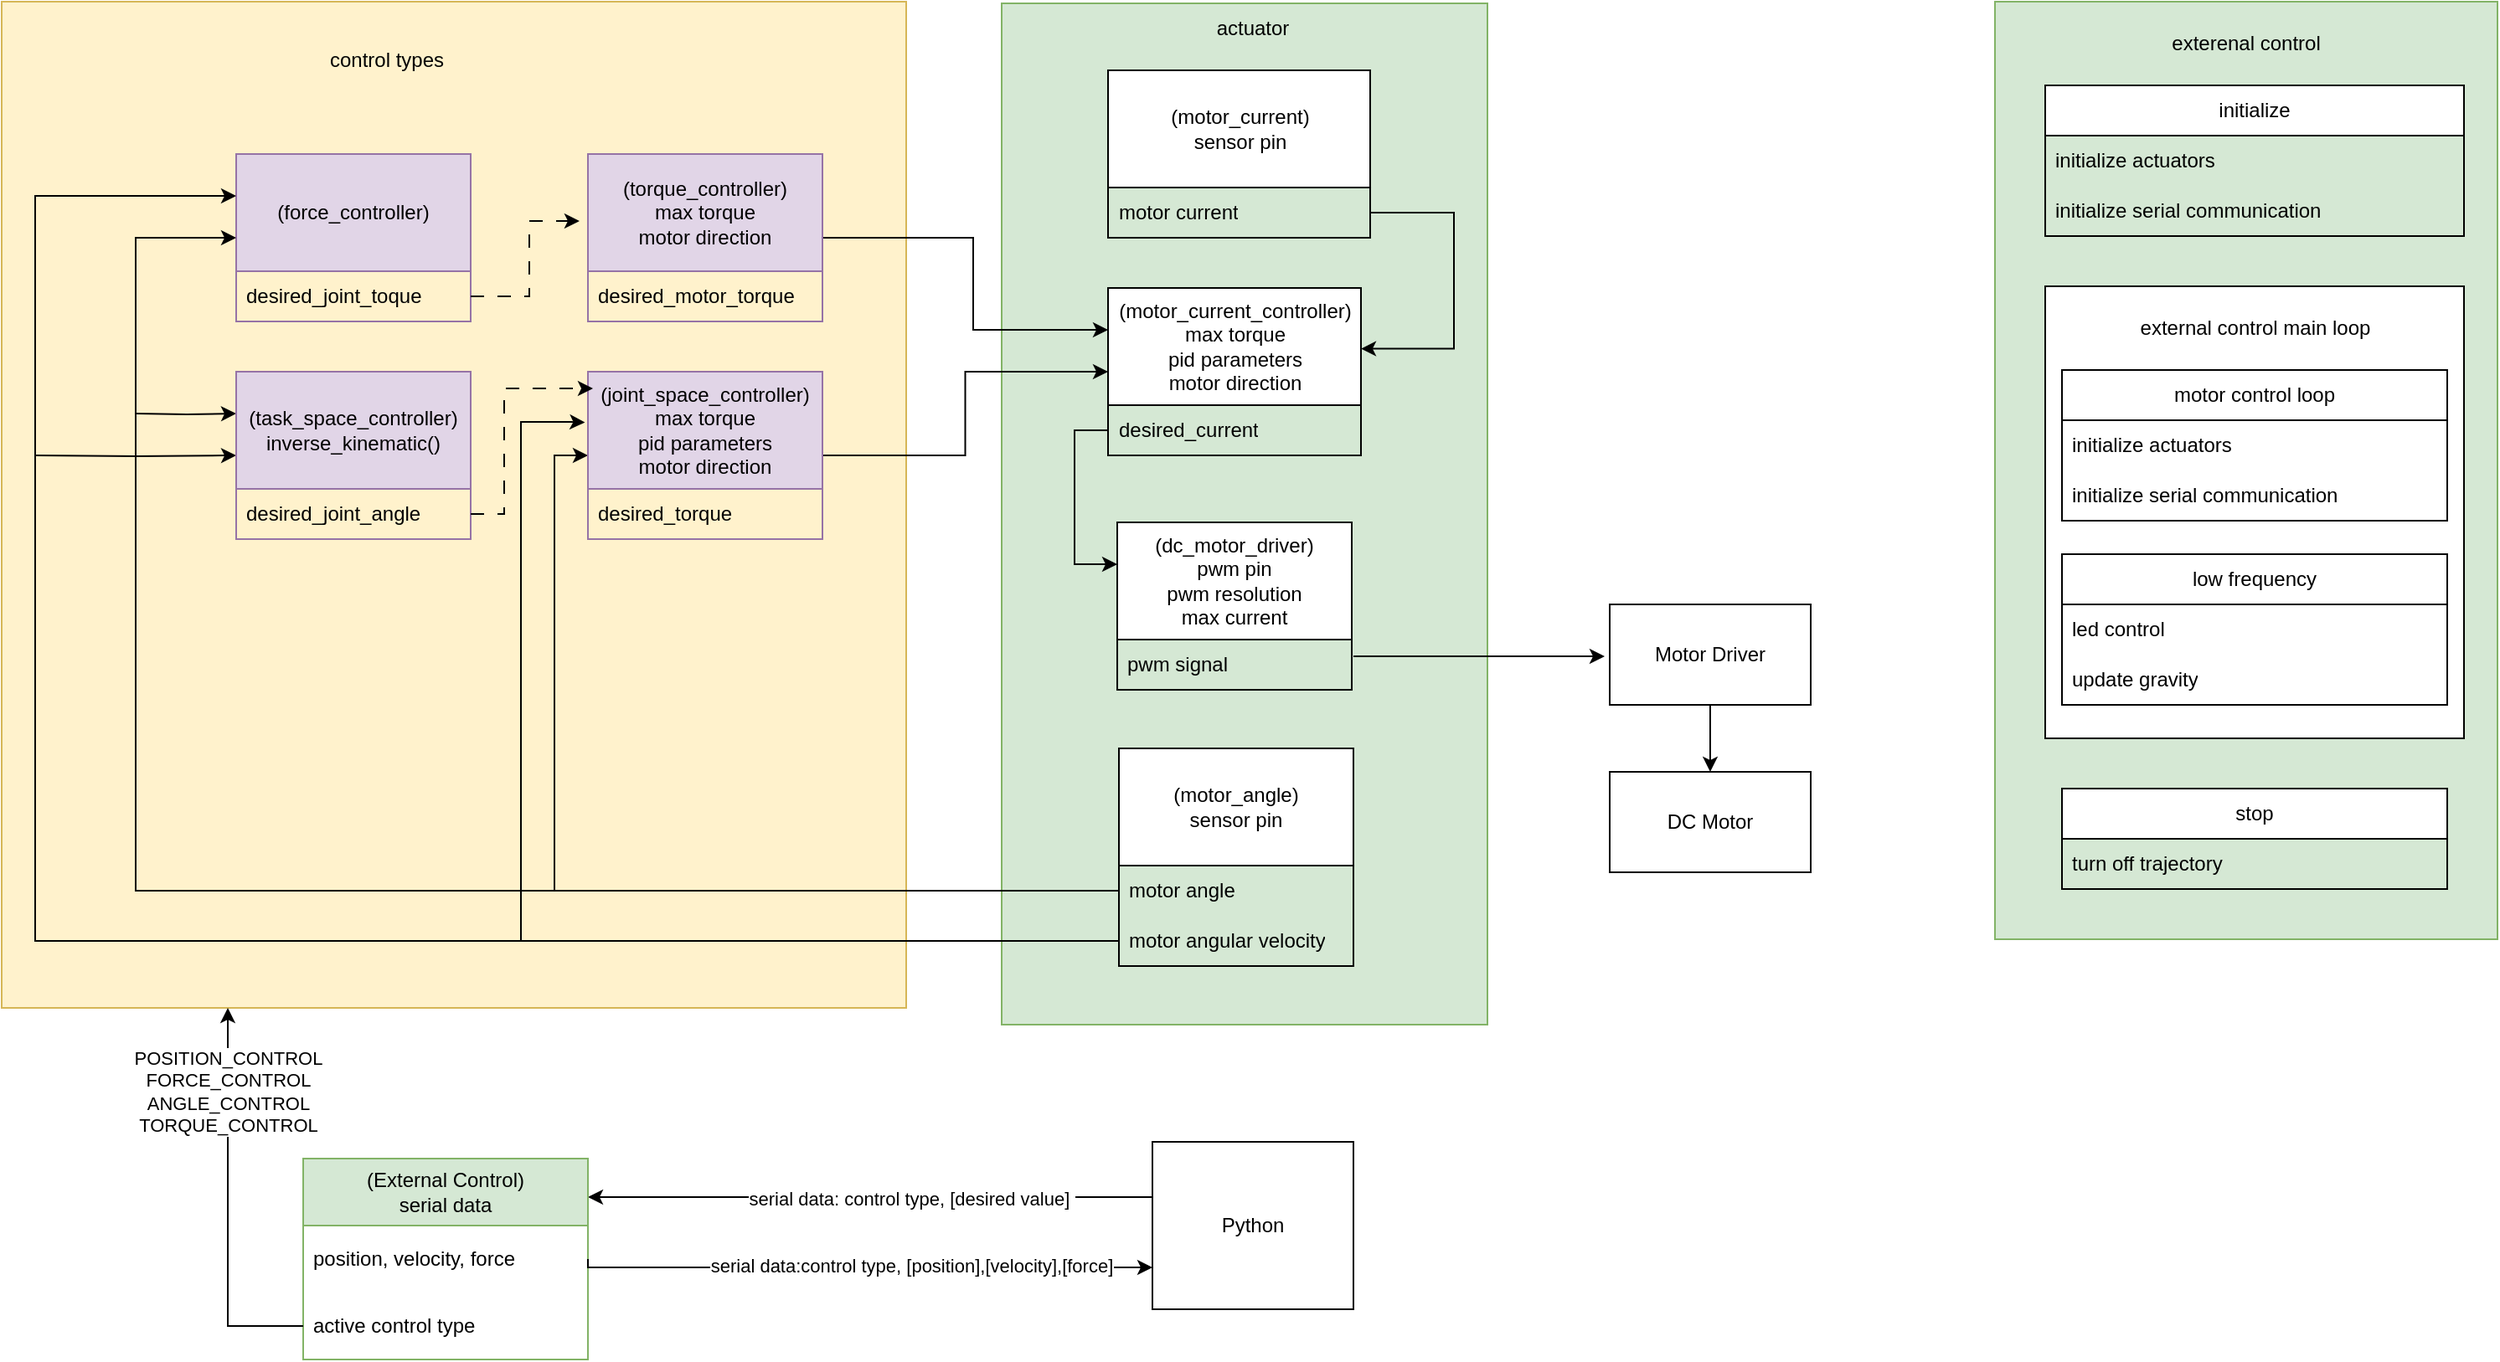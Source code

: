 <mxfile version="22.1.16" type="github">
  <diagram name="Page-1" id="DlFzQsnIKA9ZiB27n3Mt">
    <mxGraphModel dx="1800" dy="534" grid="1" gridSize="10" guides="1" tooltips="1" connect="1" arrows="1" fold="1" page="1" pageScale="1" pageWidth="850" pageHeight="1100" math="0" shadow="0">
      <root>
        <mxCell id="0" />
        <mxCell id="1" parent="0" />
        <mxCell id="I6wAZpbOmi5jrmN-gjg5-81" value="" style="rounded=0;whiteSpace=wrap;html=1;fillColor=#fff2cc;strokeColor=#d6b656;" vertex="1" parent="1">
          <mxGeometry x="-750" y="130" width="540" height="601" as="geometry" />
        </mxCell>
        <mxCell id="I6wAZpbOmi5jrmN-gjg5-74" value="" style="rounded=0;whiteSpace=wrap;html=1;fillColor=#d5e8d4;strokeColor=#82b366;" vertex="1" parent="1">
          <mxGeometry x="-153" y="131" width="290" height="610" as="geometry" />
        </mxCell>
        <mxCell id="I6wAZpbOmi5jrmN-gjg5-31" value="(motor_angle)&lt;br&gt;sensor pin" style="swimlane;fontStyle=0;childLayout=stackLayout;horizontal=1;startSize=70;horizontalStack=0;resizeParent=1;resizeParentMax=0;resizeLast=0;collapsible=1;marginBottom=0;whiteSpace=wrap;html=1;" vertex="1" parent="1">
          <mxGeometry x="-83" y="576" width="140" height="130" as="geometry" />
        </mxCell>
        <mxCell id="I6wAZpbOmi5jrmN-gjg5-32" value="motor angle" style="text;strokeColor=none;fillColor=none;align=left;verticalAlign=middle;spacingLeft=4;spacingRight=4;overflow=hidden;points=[[0,0.5],[1,0.5]];portConstraint=eastwest;rotatable=0;whiteSpace=wrap;html=1;" vertex="1" parent="I6wAZpbOmi5jrmN-gjg5-31">
          <mxGeometry y="70" width="140" height="30" as="geometry" />
        </mxCell>
        <mxCell id="I6wAZpbOmi5jrmN-gjg5-33" value="motor angular velocity" style="text;strokeColor=none;fillColor=none;align=left;verticalAlign=middle;spacingLeft=4;spacingRight=4;overflow=hidden;points=[[0,0.5],[1,0.5]];portConstraint=eastwest;rotatable=0;whiteSpace=wrap;html=1;" vertex="1" parent="I6wAZpbOmi5jrmN-gjg5-31">
          <mxGeometry y="100" width="140" height="30" as="geometry" />
        </mxCell>
        <mxCell id="I6wAZpbOmi5jrmN-gjg5-36" value="(dc_motor_driver)&lt;br&gt;pwm pin&lt;br&gt;pwm resolution&lt;br&gt;max current" style="swimlane;fontStyle=0;childLayout=stackLayout;horizontal=1;startSize=70;horizontalStack=0;resizeParent=1;resizeParentMax=0;resizeLast=0;collapsible=1;marginBottom=0;whiteSpace=wrap;html=1;" vertex="1" parent="1">
          <mxGeometry x="-84" y="441" width="140" height="100" as="geometry" />
        </mxCell>
        <mxCell id="I6wAZpbOmi5jrmN-gjg5-37" value="pwm signal" style="text;strokeColor=none;fillColor=none;align=left;verticalAlign=middle;spacingLeft=4;spacingRight=4;overflow=hidden;points=[[0,0.5],[1,0.5]];portConstraint=eastwest;rotatable=0;whiteSpace=wrap;html=1;" vertex="1" parent="I6wAZpbOmi5jrmN-gjg5-36">
          <mxGeometry y="70" width="140" height="30" as="geometry" />
        </mxCell>
        <mxCell id="I6wAZpbOmi5jrmN-gjg5-39" value="(motor_current)&lt;br&gt;sensor pin" style="swimlane;fontStyle=0;childLayout=stackLayout;horizontal=1;startSize=70;horizontalStack=0;resizeParent=1;resizeParentMax=0;resizeLast=0;collapsible=1;marginBottom=0;whiteSpace=wrap;html=1;" vertex="1" parent="1">
          <mxGeometry x="-89.5" y="171" width="156.5" height="100" as="geometry" />
        </mxCell>
        <mxCell id="I6wAZpbOmi5jrmN-gjg5-40" value="motor current" style="text;strokeColor=none;fillColor=none;align=left;verticalAlign=middle;spacingLeft=4;spacingRight=4;overflow=hidden;points=[[0,0.5],[1,0.5]];portConstraint=eastwest;rotatable=0;whiteSpace=wrap;html=1;" vertex="1" parent="I6wAZpbOmi5jrmN-gjg5-39">
          <mxGeometry y="70" width="156.5" height="30" as="geometry" />
        </mxCell>
        <mxCell id="I6wAZpbOmi5jrmN-gjg5-41" value="(motor_current_controller)&lt;br&gt;max torque&lt;br&gt;pid parameters&lt;br&gt;motor direction" style="swimlane;fontStyle=0;childLayout=stackLayout;horizontal=1;startSize=70;horizontalStack=0;resizeParent=1;resizeParentMax=0;resizeLast=0;collapsible=1;marginBottom=0;whiteSpace=wrap;html=1;" vertex="1" parent="1">
          <mxGeometry x="-89.5" y="301" width="151" height="100" as="geometry" />
        </mxCell>
        <mxCell id="I6wAZpbOmi5jrmN-gjg5-42" value="desired_current" style="text;strokeColor=none;fillColor=none;align=left;verticalAlign=middle;spacingLeft=4;spacingRight=4;overflow=hidden;points=[[0,0.5],[1,0.5]];portConstraint=eastwest;rotatable=0;whiteSpace=wrap;html=1;" vertex="1" parent="I6wAZpbOmi5jrmN-gjg5-41">
          <mxGeometry y="70" width="151" height="30" as="geometry" />
        </mxCell>
        <mxCell id="I6wAZpbOmi5jrmN-gjg5-44" style="edgeStyle=orthogonalEdgeStyle;rounded=0;orthogonalLoop=1;jettySize=auto;html=1;exitX=0;exitY=0.5;exitDx=0;exitDy=0;entryX=0;entryY=0.25;entryDx=0;entryDy=0;" edge="1" parent="1" source="I6wAZpbOmi5jrmN-gjg5-42" target="I6wAZpbOmi5jrmN-gjg5-36">
          <mxGeometry relative="1" as="geometry" />
        </mxCell>
        <mxCell id="I6wAZpbOmi5jrmN-gjg5-70" style="edgeStyle=orthogonalEdgeStyle;rounded=0;orthogonalLoop=1;jettySize=auto;html=1;exitX=1;exitY=0.5;exitDx=0;exitDy=0;entryX=0;entryY=0.25;entryDx=0;entryDy=0;" edge="1" parent="1" source="I6wAZpbOmi5jrmN-gjg5-51" target="I6wAZpbOmi5jrmN-gjg5-41">
          <mxGeometry relative="1" as="geometry">
            <Array as="points">
              <mxPoint x="-170" y="271" />
              <mxPoint x="-170" y="326" />
            </Array>
          </mxGeometry>
        </mxCell>
        <mxCell id="I6wAZpbOmi5jrmN-gjg5-51" value="(torque_controller)&lt;br&gt;max torque&lt;br&gt;motor direction" style="swimlane;fontStyle=0;childLayout=stackLayout;horizontal=1;startSize=70;horizontalStack=0;resizeParent=1;resizeParentMax=0;resizeLast=0;collapsible=1;marginBottom=0;whiteSpace=wrap;html=1;fillColor=#e1d5e7;strokeColor=#9673a6;" vertex="1" parent="1">
          <mxGeometry x="-400" y="221" width="140" height="100" as="geometry" />
        </mxCell>
        <mxCell id="I6wAZpbOmi5jrmN-gjg5-52" value="desired_motor_torque" style="text;strokeColor=none;fillColor=none;align=left;verticalAlign=middle;spacingLeft=4;spacingRight=4;overflow=hidden;points=[[0,0.5],[1,0.5]];portConstraint=eastwest;rotatable=0;whiteSpace=wrap;html=1;" vertex="1" parent="I6wAZpbOmi5jrmN-gjg5-51">
          <mxGeometry y="70" width="140" height="30" as="geometry" />
        </mxCell>
        <mxCell id="I6wAZpbOmi5jrmN-gjg5-56" value="(force_controller)&lt;br&gt;" style="swimlane;fontStyle=0;childLayout=stackLayout;horizontal=1;startSize=70;horizontalStack=0;resizeParent=1;resizeParentMax=0;resizeLast=0;collapsible=1;marginBottom=0;whiteSpace=wrap;html=1;fillColor=#e1d5e7;strokeColor=#9673a6;" vertex="1" parent="1">
          <mxGeometry x="-610" y="221" width="140" height="100" as="geometry" />
        </mxCell>
        <mxCell id="I6wAZpbOmi5jrmN-gjg5-57" value="desired_joint_toque" style="text;strokeColor=none;fillColor=none;align=left;verticalAlign=middle;spacingLeft=4;spacingRight=4;overflow=hidden;points=[[0,0.5],[1,0.5]];portConstraint=eastwest;rotatable=0;whiteSpace=wrap;html=1;" vertex="1" parent="I6wAZpbOmi5jrmN-gjg5-56">
          <mxGeometry y="70" width="140" height="30" as="geometry" />
        </mxCell>
        <mxCell id="I6wAZpbOmi5jrmN-gjg5-58" style="edgeStyle=orthogonalEdgeStyle;rounded=0;orthogonalLoop=1;jettySize=auto;html=1;exitX=0;exitY=0.5;exitDx=0;exitDy=0;entryX=0;entryY=0.5;entryDx=0;entryDy=0;" edge="1" parent="1" source="I6wAZpbOmi5jrmN-gjg5-32" target="I6wAZpbOmi5jrmN-gjg5-56">
          <mxGeometry relative="1" as="geometry">
            <Array as="points">
              <mxPoint x="-670" y="661" />
              <mxPoint x="-670" y="271" />
            </Array>
          </mxGeometry>
        </mxCell>
        <mxCell id="I6wAZpbOmi5jrmN-gjg5-59" style="edgeStyle=orthogonalEdgeStyle;rounded=0;orthogonalLoop=1;jettySize=auto;html=1;exitX=0;exitY=0.5;exitDx=0;exitDy=0;entryX=0;entryY=0.25;entryDx=0;entryDy=0;" edge="1" parent="1" source="I6wAZpbOmi5jrmN-gjg5-33" target="I6wAZpbOmi5jrmN-gjg5-56">
          <mxGeometry relative="1" as="geometry">
            <Array as="points">
              <mxPoint x="-730" y="691" />
              <mxPoint x="-730" y="246" />
            </Array>
          </mxGeometry>
        </mxCell>
        <mxCell id="I6wAZpbOmi5jrmN-gjg5-60" style="edgeStyle=orthogonalEdgeStyle;rounded=0;orthogonalLoop=1;jettySize=auto;html=1;exitX=1;exitY=0.5;exitDx=0;exitDy=0;entryX=-0.036;entryY=0.4;entryDx=0;entryDy=0;entryPerimeter=0;dashed=1;dashPattern=8 8;" edge="1" parent="1" source="I6wAZpbOmi5jrmN-gjg5-57" target="I6wAZpbOmi5jrmN-gjg5-51">
          <mxGeometry relative="1" as="geometry" />
        </mxCell>
        <mxCell id="I6wAZpbOmi5jrmN-gjg5-61" style="edgeStyle=orthogonalEdgeStyle;rounded=0;orthogonalLoop=1;jettySize=auto;html=1;exitX=1;exitY=0.5;exitDx=0;exitDy=0;entryX=1;entryY=0.363;entryDx=0;entryDy=0;entryPerimeter=0;" edge="1" parent="1" source="I6wAZpbOmi5jrmN-gjg5-40" target="I6wAZpbOmi5jrmN-gjg5-41">
          <mxGeometry relative="1" as="geometry">
            <Array as="points">
              <mxPoint x="117" y="256" />
              <mxPoint x="117" y="337" />
            </Array>
          </mxGeometry>
        </mxCell>
        <mxCell id="I6wAZpbOmi5jrmN-gjg5-67" style="edgeStyle=orthogonalEdgeStyle;rounded=0;orthogonalLoop=1;jettySize=auto;html=1;exitX=1;exitY=0.5;exitDx=0;exitDy=0;entryX=0;entryY=0.5;entryDx=0;entryDy=0;" edge="1" parent="1" source="I6wAZpbOmi5jrmN-gjg5-62" target="I6wAZpbOmi5jrmN-gjg5-41">
          <mxGeometry relative="1" as="geometry" />
        </mxCell>
        <mxCell id="I6wAZpbOmi5jrmN-gjg5-71" style="edgeStyle=orthogonalEdgeStyle;rounded=0;orthogonalLoop=1;jettySize=auto;html=1;" edge="1" parent="1" target="I6wAZpbOmi5jrmN-gjg5-62">
          <mxGeometry relative="1" as="geometry">
            <mxPoint x="-410" y="385.75" as="targetPoint" />
            <mxPoint x="-419" y="661" as="sourcePoint" />
            <Array as="points">
              <mxPoint x="-420" y="661" />
              <mxPoint x="-420" y="401" />
            </Array>
          </mxGeometry>
        </mxCell>
        <mxCell id="I6wAZpbOmi5jrmN-gjg5-73" style="edgeStyle=orthogonalEdgeStyle;rounded=0;orthogonalLoop=1;jettySize=auto;html=1;entryX=-0.013;entryY=0.303;entryDx=0;entryDy=0;entryPerimeter=0;" edge="1" parent="1" target="I6wAZpbOmi5jrmN-gjg5-62">
          <mxGeometry relative="1" as="geometry">
            <mxPoint x="-440" y="691" as="sourcePoint" />
            <Array as="points">
              <mxPoint x="-440" y="381" />
              <mxPoint x="-410" y="381" />
            </Array>
          </mxGeometry>
        </mxCell>
        <mxCell id="I6wAZpbOmi5jrmN-gjg5-62" value="(joint_space_controller)&lt;br&gt;max torque&lt;br&gt;pid parameters&lt;br&gt;motor direction" style="swimlane;fontStyle=0;childLayout=stackLayout;horizontal=1;startSize=70;horizontalStack=0;resizeParent=1;resizeParentMax=0;resizeLast=0;collapsible=1;marginBottom=0;whiteSpace=wrap;html=1;fillColor=#e1d5e7;strokeColor=#9673a6;" vertex="1" parent="1">
          <mxGeometry x="-400" y="351" width="140" height="100" as="geometry" />
        </mxCell>
        <mxCell id="I6wAZpbOmi5jrmN-gjg5-63" value="desired_torque" style="text;strokeColor=none;fillColor=none;align=left;verticalAlign=middle;spacingLeft=4;spacingRight=4;overflow=hidden;points=[[0,0.5],[1,0.5]];portConstraint=eastwest;rotatable=0;whiteSpace=wrap;html=1;" vertex="1" parent="I6wAZpbOmi5jrmN-gjg5-62">
          <mxGeometry y="70" width="140" height="30" as="geometry" />
        </mxCell>
        <mxCell id="I6wAZpbOmi5jrmN-gjg5-68" style="edgeStyle=orthogonalEdgeStyle;rounded=0;orthogonalLoop=1;jettySize=auto;html=1;entryX=0;entryY=0.25;entryDx=0;entryDy=0;" edge="1" parent="1" target="I6wAZpbOmi5jrmN-gjg5-64">
          <mxGeometry relative="1" as="geometry">
            <mxPoint x="-670" y="376" as="sourcePoint" />
          </mxGeometry>
        </mxCell>
        <mxCell id="I6wAZpbOmi5jrmN-gjg5-69" style="edgeStyle=orthogonalEdgeStyle;rounded=0;orthogonalLoop=1;jettySize=auto;html=1;entryX=0;entryY=0.5;entryDx=0;entryDy=0;" edge="1" parent="1" target="I6wAZpbOmi5jrmN-gjg5-64">
          <mxGeometry relative="1" as="geometry">
            <mxPoint x="-730" y="401" as="sourcePoint" />
          </mxGeometry>
        </mxCell>
        <mxCell id="I6wAZpbOmi5jrmN-gjg5-64" value="(task_space_controller)&lt;br&gt;inverse_kinematic()" style="swimlane;fontStyle=0;childLayout=stackLayout;horizontal=1;startSize=70;horizontalStack=0;resizeParent=1;resizeParentMax=0;resizeLast=0;collapsible=1;marginBottom=0;whiteSpace=wrap;html=1;fillColor=#e1d5e7;strokeColor=#9673a6;" vertex="1" parent="1">
          <mxGeometry x="-610" y="351" width="140" height="100" as="geometry" />
        </mxCell>
        <mxCell id="I6wAZpbOmi5jrmN-gjg5-65" value="desired_joint_angle" style="text;strokeColor=none;fillColor=none;align=left;verticalAlign=middle;spacingLeft=4;spacingRight=4;overflow=hidden;points=[[0,0.5],[1,0.5]];portConstraint=eastwest;rotatable=0;whiteSpace=wrap;html=1;" vertex="1" parent="I6wAZpbOmi5jrmN-gjg5-64">
          <mxGeometry y="70" width="140" height="30" as="geometry" />
        </mxCell>
        <mxCell id="I6wAZpbOmi5jrmN-gjg5-66" style="edgeStyle=orthogonalEdgeStyle;rounded=0;orthogonalLoop=1;jettySize=auto;html=1;exitX=1;exitY=0.5;exitDx=0;exitDy=0;dashed=1;dashPattern=8 8;" edge="1" parent="1" source="I6wAZpbOmi5jrmN-gjg5-65">
          <mxGeometry relative="1" as="geometry">
            <mxPoint x="-397" y="361" as="targetPoint" />
            <Array as="points">
              <mxPoint x="-450" y="436" />
              <mxPoint x="-450" y="361" />
              <mxPoint x="-397" y="361" />
            </Array>
          </mxGeometry>
        </mxCell>
        <mxCell id="I6wAZpbOmi5jrmN-gjg5-75" value="" style="endArrow=classic;html=1;rounded=0;" edge="1" parent="1">
          <mxGeometry width="50" height="50" relative="1" as="geometry">
            <mxPoint x="57" y="521" as="sourcePoint" />
            <mxPoint x="207" y="521" as="targetPoint" />
          </mxGeometry>
        </mxCell>
        <mxCell id="I6wAZpbOmi5jrmN-gjg5-87" style="edgeStyle=orthogonalEdgeStyle;rounded=0;orthogonalLoop=1;jettySize=auto;html=1;exitX=0;exitY=0.25;exitDx=0;exitDy=0;" edge="1" parent="1" source="I6wAZpbOmi5jrmN-gjg5-79">
          <mxGeometry relative="1" as="geometry">
            <mxPoint x="-400" y="844" as="targetPoint" />
            <Array as="points">
              <mxPoint x="-63" y="844" />
            </Array>
          </mxGeometry>
        </mxCell>
        <mxCell id="I6wAZpbOmi5jrmN-gjg5-93" value="serial data: control type, [desired value]&amp;nbsp;" style="edgeLabel;html=1;align=center;verticalAlign=middle;resizable=0;points=[];" vertex="1" connectable="0" parent="I6wAZpbOmi5jrmN-gjg5-87">
          <mxGeometry x="-0.288" y="1" relative="1" as="geometry">
            <mxPoint x="-29" as="offset" />
          </mxGeometry>
        </mxCell>
        <mxCell id="I6wAZpbOmi5jrmN-gjg5-79" value="Python" style="rounded=0;whiteSpace=wrap;html=1;" vertex="1" parent="1">
          <mxGeometry x="-63" y="811" width="120" height="100" as="geometry" />
        </mxCell>
        <mxCell id="I6wAZpbOmi5jrmN-gjg5-82" value="(External Control)&lt;br&gt;serial data" style="swimlane;fontStyle=0;childLayout=stackLayout;horizontal=1;startSize=40;horizontalStack=0;resizeParent=1;resizeParentMax=0;resizeLast=0;collapsible=1;marginBottom=0;whiteSpace=wrap;html=1;fillColor=#d5e8d4;strokeColor=#82b366;" vertex="1" parent="1">
          <mxGeometry x="-570" y="821" width="170" height="120" as="geometry" />
        </mxCell>
        <mxCell id="I6wAZpbOmi5jrmN-gjg5-83" value="position, velocity, force&lt;br&gt;" style="text;strokeColor=none;fillColor=none;align=left;verticalAlign=middle;spacingLeft=4;spacingRight=4;overflow=hidden;points=[[0,0.5],[1,0.5]];portConstraint=eastwest;rotatable=0;whiteSpace=wrap;html=1;" vertex="1" parent="I6wAZpbOmi5jrmN-gjg5-82">
          <mxGeometry y="40" width="170" height="40" as="geometry" />
        </mxCell>
        <mxCell id="I6wAZpbOmi5jrmN-gjg5-91" value="active control type" style="text;strokeColor=none;fillColor=none;align=left;verticalAlign=middle;spacingLeft=4;spacingRight=4;overflow=hidden;points=[[0,0.5],[1,0.5]];portConstraint=eastwest;rotatable=0;whiteSpace=wrap;html=1;" vertex="1" parent="I6wAZpbOmi5jrmN-gjg5-82">
          <mxGeometry y="80" width="170" height="40" as="geometry" />
        </mxCell>
        <mxCell id="I6wAZpbOmi5jrmN-gjg5-89" style="edgeStyle=orthogonalEdgeStyle;rounded=0;orthogonalLoop=1;jettySize=auto;html=1;exitX=1;exitY=0.5;exitDx=0;exitDy=0;entryX=0;entryY=0.75;entryDx=0;entryDy=0;" edge="1" parent="1" source="I6wAZpbOmi5jrmN-gjg5-83" target="I6wAZpbOmi5jrmN-gjg5-79">
          <mxGeometry relative="1" as="geometry">
            <Array as="points">
              <mxPoint x="-400" y="886" />
            </Array>
          </mxGeometry>
        </mxCell>
        <mxCell id="I6wAZpbOmi5jrmN-gjg5-96" value="serial data:control type, [position],[velocity],[force]" style="edgeLabel;html=1;align=center;verticalAlign=middle;resizable=0;points=[];" vertex="1" connectable="0" parent="I6wAZpbOmi5jrmN-gjg5-89">
          <mxGeometry x="0.282" y="1" relative="1" as="geometry">
            <mxPoint x="-21" as="offset" />
          </mxGeometry>
        </mxCell>
        <mxCell id="I6wAZpbOmi5jrmN-gjg5-92" style="edgeStyle=orthogonalEdgeStyle;rounded=0;orthogonalLoop=1;jettySize=auto;html=1;exitX=0;exitY=0.5;exitDx=0;exitDy=0;entryX=0.25;entryY=1;entryDx=0;entryDy=0;" edge="1" parent="1" source="I6wAZpbOmi5jrmN-gjg5-91" target="I6wAZpbOmi5jrmN-gjg5-81">
          <mxGeometry relative="1" as="geometry">
            <Array as="points">
              <mxPoint x="-615" y="921" />
            </Array>
          </mxGeometry>
        </mxCell>
        <mxCell id="I6wAZpbOmi5jrmN-gjg5-97" value="POSITION_CONTROL&lt;br&gt;FORCE_CONTROL&lt;br&gt;ANGLE_CONTROL&lt;br&gt;TORQUE_CONTROL" style="edgeLabel;html=1;align=center;verticalAlign=middle;resizable=0;points=[];" vertex="1" connectable="0" parent="I6wAZpbOmi5jrmN-gjg5-92">
          <mxGeometry x="0.49" relative="1" as="geometry">
            <mxPoint y="-10" as="offset" />
          </mxGeometry>
        </mxCell>
        <mxCell id="I6wAZpbOmi5jrmN-gjg5-101" value="control types" style="text;html=1;strokeColor=none;fillColor=none;align=center;verticalAlign=middle;whiteSpace=wrap;rounded=0;" vertex="1" parent="1">
          <mxGeometry x="-570" y="150" width="100" height="30" as="geometry" />
        </mxCell>
        <mxCell id="I6wAZpbOmi5jrmN-gjg5-102" value="actuator" style="text;html=1;strokeColor=none;fillColor=none;align=center;verticalAlign=middle;whiteSpace=wrap;rounded=0;" vertex="1" parent="1">
          <mxGeometry x="-53" y="131" width="100" height="30" as="geometry" />
        </mxCell>
        <mxCell id="I6wAZpbOmi5jrmN-gjg5-105" style="edgeStyle=orthogonalEdgeStyle;rounded=0;orthogonalLoop=1;jettySize=auto;html=1;exitX=0.5;exitY=1;exitDx=0;exitDy=0;entryX=0.5;entryY=0;entryDx=0;entryDy=0;" edge="1" parent="1" source="I6wAZpbOmi5jrmN-gjg5-103" target="I6wAZpbOmi5jrmN-gjg5-104">
          <mxGeometry relative="1" as="geometry" />
        </mxCell>
        <mxCell id="I6wAZpbOmi5jrmN-gjg5-103" value="Motor Driver" style="rounded=0;whiteSpace=wrap;html=1;" vertex="1" parent="1">
          <mxGeometry x="210" y="490" width="120" height="60" as="geometry" />
        </mxCell>
        <mxCell id="I6wAZpbOmi5jrmN-gjg5-104" value="DC Motor" style="rounded=0;whiteSpace=wrap;html=1;" vertex="1" parent="1">
          <mxGeometry x="210" y="590" width="120" height="60" as="geometry" />
        </mxCell>
        <mxCell id="I6wAZpbOmi5jrmN-gjg5-106" value="" style="rounded=0;whiteSpace=wrap;html=1;fillColor=#d5e8d4;strokeColor=#82b366;" vertex="1" parent="1">
          <mxGeometry x="440" y="130" width="300" height="560" as="geometry" />
        </mxCell>
        <mxCell id="I6wAZpbOmi5jrmN-gjg5-118" value="" style="rounded=0;whiteSpace=wrap;html=1;" vertex="1" parent="1">
          <mxGeometry x="470" y="300" width="250" height="270" as="geometry" />
        </mxCell>
        <mxCell id="I6wAZpbOmi5jrmN-gjg5-123" value="initialize" style="swimlane;fontStyle=0;childLayout=stackLayout;horizontal=1;startSize=30;horizontalStack=0;resizeParent=1;resizeParentMax=0;resizeLast=0;collapsible=1;marginBottom=0;whiteSpace=wrap;html=1;" vertex="1" parent="1">
          <mxGeometry x="470" y="180" width="250" height="90" as="geometry" />
        </mxCell>
        <mxCell id="I6wAZpbOmi5jrmN-gjg5-124" value="initialize actuators" style="text;strokeColor=none;fillColor=none;align=left;verticalAlign=middle;spacingLeft=4;spacingRight=4;overflow=hidden;points=[[0,0.5],[1,0.5]];portConstraint=eastwest;rotatable=0;whiteSpace=wrap;html=1;" vertex="1" parent="I6wAZpbOmi5jrmN-gjg5-123">
          <mxGeometry y="30" width="250" height="30" as="geometry" />
        </mxCell>
        <mxCell id="I6wAZpbOmi5jrmN-gjg5-125" value="initialize serial communication" style="text;strokeColor=none;fillColor=none;align=left;verticalAlign=middle;spacingLeft=4;spacingRight=4;overflow=hidden;points=[[0,0.5],[1,0.5]];portConstraint=eastwest;rotatable=0;whiteSpace=wrap;html=1;" vertex="1" parent="I6wAZpbOmi5jrmN-gjg5-123">
          <mxGeometry y="60" width="250" height="30" as="geometry" />
        </mxCell>
        <mxCell id="I6wAZpbOmi5jrmN-gjg5-127" value="exterenal control" style="text;html=1;strokeColor=none;fillColor=none;align=center;verticalAlign=middle;whiteSpace=wrap;rounded=0;" vertex="1" parent="1">
          <mxGeometry x="540" y="140" width="100" height="30" as="geometry" />
        </mxCell>
        <mxCell id="I6wAZpbOmi5jrmN-gjg5-128" value="external control main loop" style="text;html=1;strokeColor=none;fillColor=none;align=center;verticalAlign=middle;whiteSpace=wrap;rounded=0;" vertex="1" parent="1">
          <mxGeometry x="517.5" y="310" width="155" height="30" as="geometry" />
        </mxCell>
        <mxCell id="I6wAZpbOmi5jrmN-gjg5-129" value="motor control loop" style="swimlane;fontStyle=0;childLayout=stackLayout;horizontal=1;startSize=30;horizontalStack=0;resizeParent=1;resizeParentMax=0;resizeLast=0;collapsible=1;marginBottom=0;whiteSpace=wrap;html=1;" vertex="1" parent="1">
          <mxGeometry x="480" y="350" width="230" height="90" as="geometry" />
        </mxCell>
        <mxCell id="I6wAZpbOmi5jrmN-gjg5-130" value="initialize actuators" style="text;strokeColor=none;fillColor=none;align=left;verticalAlign=middle;spacingLeft=4;spacingRight=4;overflow=hidden;points=[[0,0.5],[1,0.5]];portConstraint=eastwest;rotatable=0;whiteSpace=wrap;html=1;" vertex="1" parent="I6wAZpbOmi5jrmN-gjg5-129">
          <mxGeometry y="30" width="230" height="30" as="geometry" />
        </mxCell>
        <mxCell id="I6wAZpbOmi5jrmN-gjg5-131" value="initialize serial communication" style="text;strokeColor=none;fillColor=none;align=left;verticalAlign=middle;spacingLeft=4;spacingRight=4;overflow=hidden;points=[[0,0.5],[1,0.5]];portConstraint=eastwest;rotatable=0;whiteSpace=wrap;html=1;" vertex="1" parent="I6wAZpbOmi5jrmN-gjg5-129">
          <mxGeometry y="60" width="230" height="30" as="geometry" />
        </mxCell>
        <mxCell id="I6wAZpbOmi5jrmN-gjg5-132" value="low frequency" style="swimlane;fontStyle=0;childLayout=stackLayout;horizontal=1;startSize=30;horizontalStack=0;resizeParent=1;resizeParentMax=0;resizeLast=0;collapsible=1;marginBottom=0;whiteSpace=wrap;html=1;" vertex="1" parent="1">
          <mxGeometry x="480" y="460" width="230" height="90" as="geometry" />
        </mxCell>
        <mxCell id="I6wAZpbOmi5jrmN-gjg5-133" value="led control" style="text;strokeColor=none;fillColor=none;align=left;verticalAlign=middle;spacingLeft=4;spacingRight=4;overflow=hidden;points=[[0,0.5],[1,0.5]];portConstraint=eastwest;rotatable=0;whiteSpace=wrap;html=1;" vertex="1" parent="I6wAZpbOmi5jrmN-gjg5-132">
          <mxGeometry y="30" width="230" height="30" as="geometry" />
        </mxCell>
        <mxCell id="I6wAZpbOmi5jrmN-gjg5-134" value="update gravity" style="text;strokeColor=none;fillColor=none;align=left;verticalAlign=middle;spacingLeft=4;spacingRight=4;overflow=hidden;points=[[0,0.5],[1,0.5]];portConstraint=eastwest;rotatable=0;whiteSpace=wrap;html=1;" vertex="1" parent="I6wAZpbOmi5jrmN-gjg5-132">
          <mxGeometry y="60" width="230" height="30" as="geometry" />
        </mxCell>
        <mxCell id="I6wAZpbOmi5jrmN-gjg5-135" value="stop" style="swimlane;fontStyle=0;childLayout=stackLayout;horizontal=1;startSize=30;horizontalStack=0;resizeParent=1;resizeParentMax=0;resizeLast=0;collapsible=1;marginBottom=0;whiteSpace=wrap;html=1;" vertex="1" parent="1">
          <mxGeometry x="480" y="600" width="230" height="60" as="geometry" />
        </mxCell>
        <mxCell id="I6wAZpbOmi5jrmN-gjg5-136" value="turn off trajectory" style="text;strokeColor=none;fillColor=none;align=left;verticalAlign=middle;spacingLeft=4;spacingRight=4;overflow=hidden;points=[[0,0.5],[1,0.5]];portConstraint=eastwest;rotatable=0;whiteSpace=wrap;html=1;" vertex="1" parent="I6wAZpbOmi5jrmN-gjg5-135">
          <mxGeometry y="30" width="230" height="30" as="geometry" />
        </mxCell>
      </root>
    </mxGraphModel>
  </diagram>
</mxfile>
